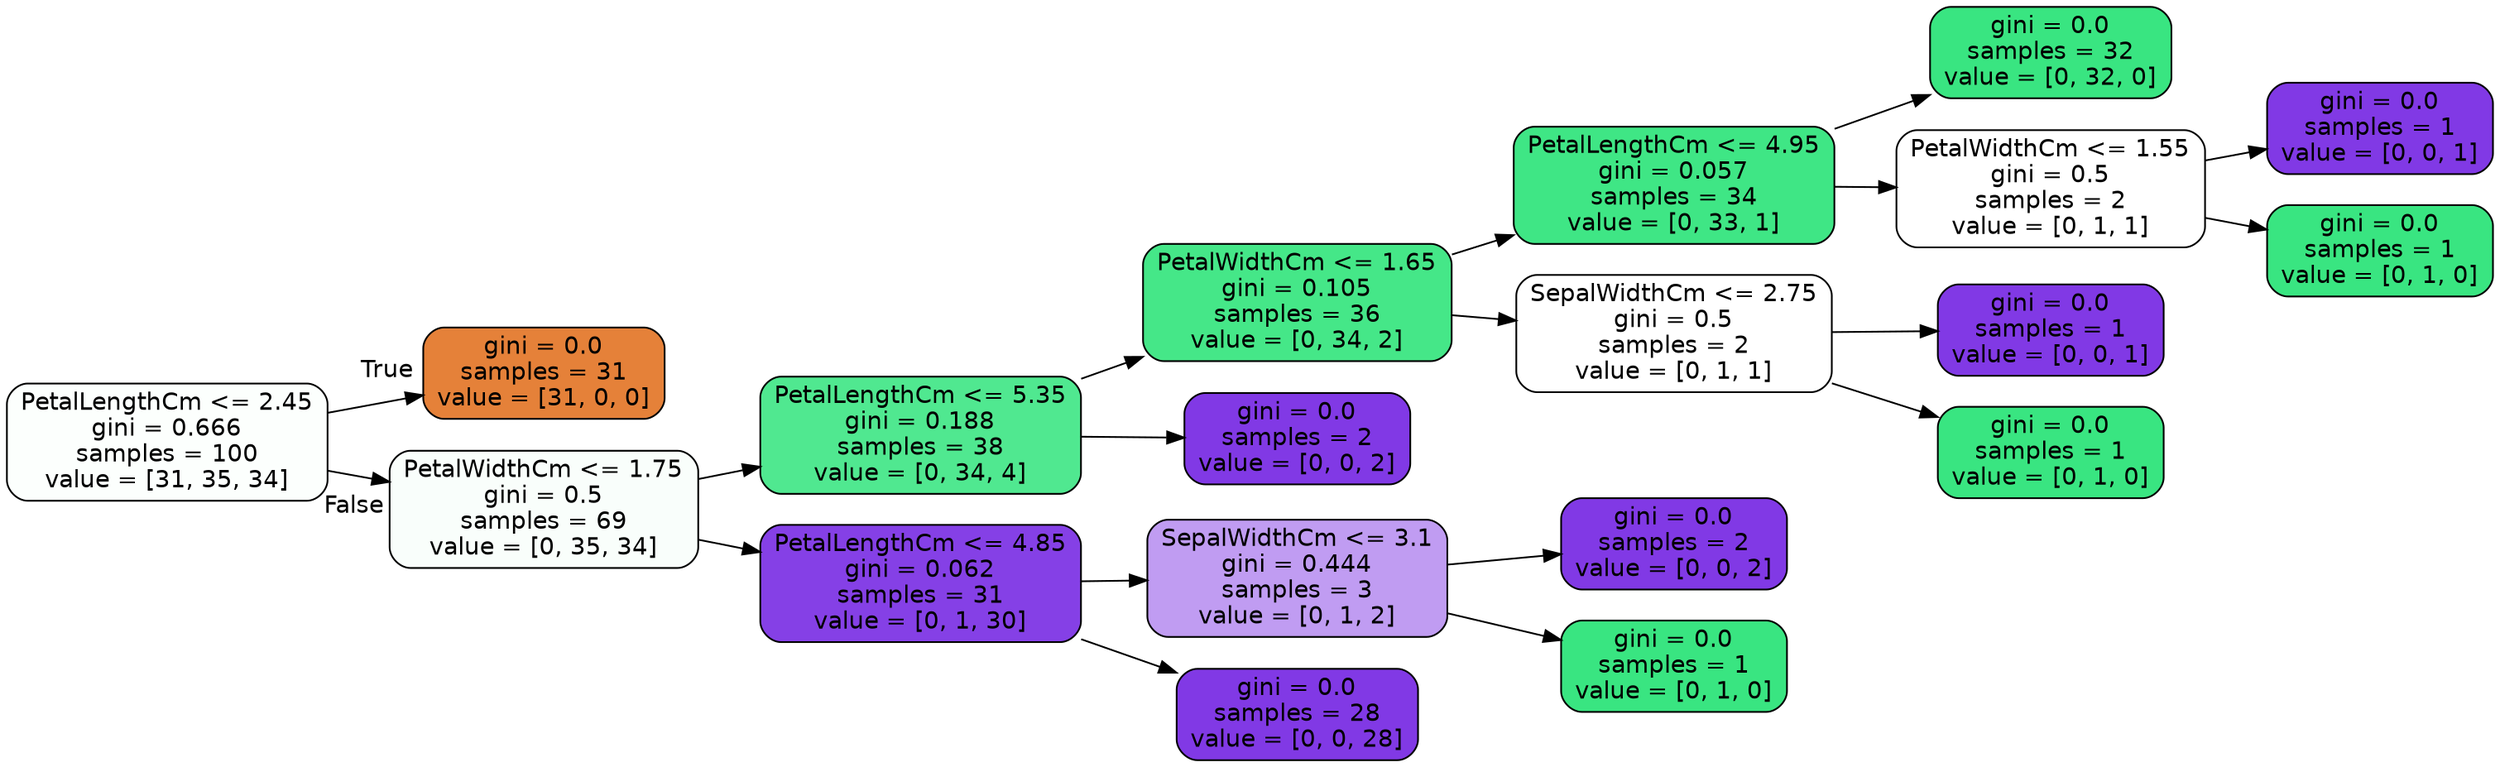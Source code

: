 digraph Tree {
node [shape=box, style="filled, rounded", color="black", fontname=helvetica] ;
edge [fontname=helvetica] ;
rankdir=LR ;
0 [label="PetalLengthCm <= 2.45\ngini = 0.666\nsamples = 100\nvalue = [31, 35, 34]", fillcolor="#fcfffd"] ;
1 [label="gini = 0.0\nsamples = 31\nvalue = [31, 0, 0]", fillcolor="#e58139"] ;
0 -> 1 [labeldistance=2.5, labelangle=-45, headlabel="True"] ;
2 [label="PetalWidthCm <= 1.75\ngini = 0.5\nsamples = 69\nvalue = [0, 35, 34]", fillcolor="#f9fefb"] ;
0 -> 2 [labeldistance=2.5, labelangle=45, headlabel="False"] ;
3 [label="PetalLengthCm <= 5.35\ngini = 0.188\nsamples = 38\nvalue = [0, 34, 4]", fillcolor="#50e890"] ;
2 -> 3 ;
4 [label="PetalWidthCm <= 1.65\ngini = 0.105\nsamples = 36\nvalue = [0, 34, 2]", fillcolor="#45e788"] ;
3 -> 4 ;
5 [label="PetalLengthCm <= 4.95\ngini = 0.057\nsamples = 34\nvalue = [0, 33, 1]", fillcolor="#3fe685"] ;
4 -> 5 ;
6 [label="gini = 0.0\nsamples = 32\nvalue = [0, 32, 0]", fillcolor="#39e581"] ;
5 -> 6 ;
7 [label="PetalWidthCm <= 1.55\ngini = 0.5\nsamples = 2\nvalue = [0, 1, 1]", fillcolor="#ffffff"] ;
5 -> 7 ;
8 [label="gini = 0.0\nsamples = 1\nvalue = [0, 0, 1]", fillcolor="#8139e5"] ;
7 -> 8 ;
9 [label="gini = 0.0\nsamples = 1\nvalue = [0, 1, 0]", fillcolor="#39e581"] ;
7 -> 9 ;
10 [label="SepalWidthCm <= 2.75\ngini = 0.5\nsamples = 2\nvalue = [0, 1, 1]", fillcolor="#ffffff"] ;
4 -> 10 ;
11 [label="gini = 0.0\nsamples = 1\nvalue = [0, 0, 1]", fillcolor="#8139e5"] ;
10 -> 11 ;
12 [label="gini = 0.0\nsamples = 1\nvalue = [0, 1, 0]", fillcolor="#39e581"] ;
10 -> 12 ;
13 [label="gini = 0.0\nsamples = 2\nvalue = [0, 0, 2]", fillcolor="#8139e5"] ;
3 -> 13 ;
14 [label="PetalLengthCm <= 4.85\ngini = 0.062\nsamples = 31\nvalue = [0, 1, 30]", fillcolor="#8540e6"] ;
2 -> 14 ;
15 [label="SepalWidthCm <= 3.1\ngini = 0.444\nsamples = 3\nvalue = [0, 1, 2]", fillcolor="#c09cf2"] ;
14 -> 15 ;
16 [label="gini = 0.0\nsamples = 2\nvalue = [0, 0, 2]", fillcolor="#8139e5"] ;
15 -> 16 ;
17 [label="gini = 0.0\nsamples = 1\nvalue = [0, 1, 0]", fillcolor="#39e581"] ;
15 -> 17 ;
18 [label="gini = 0.0\nsamples = 28\nvalue = [0, 0, 28]", fillcolor="#8139e5"] ;
14 -> 18 ;
}